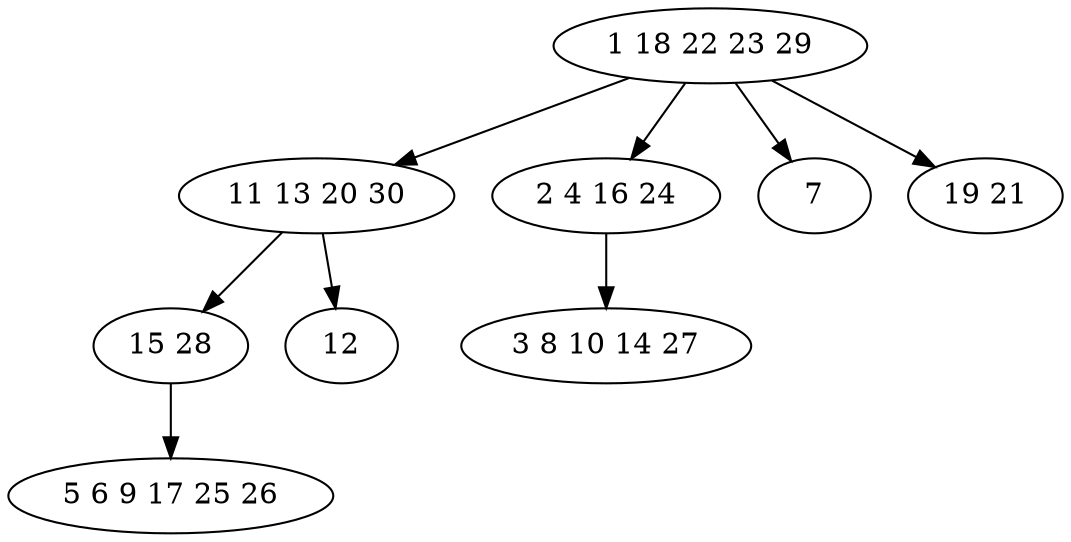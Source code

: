 digraph true_tree {
	"0" -> "1"
	"0" -> "2"
	"0" -> "3"
	"0" -> "4"
	"2" -> "5"
	"1" -> "6"
	"1" -> "7"
	"6" -> "8"
	"0" [label="1 18 22 23 29"];
	"1" [label="11 13 20 30"];
	"2" [label="2 4 16 24"];
	"3" [label="7"];
	"4" [label="19 21"];
	"5" [label="3 8 10 14 27"];
	"6" [label="15 28"];
	"7" [label="12"];
	"8" [label="5 6 9 17 25 26"];
}

